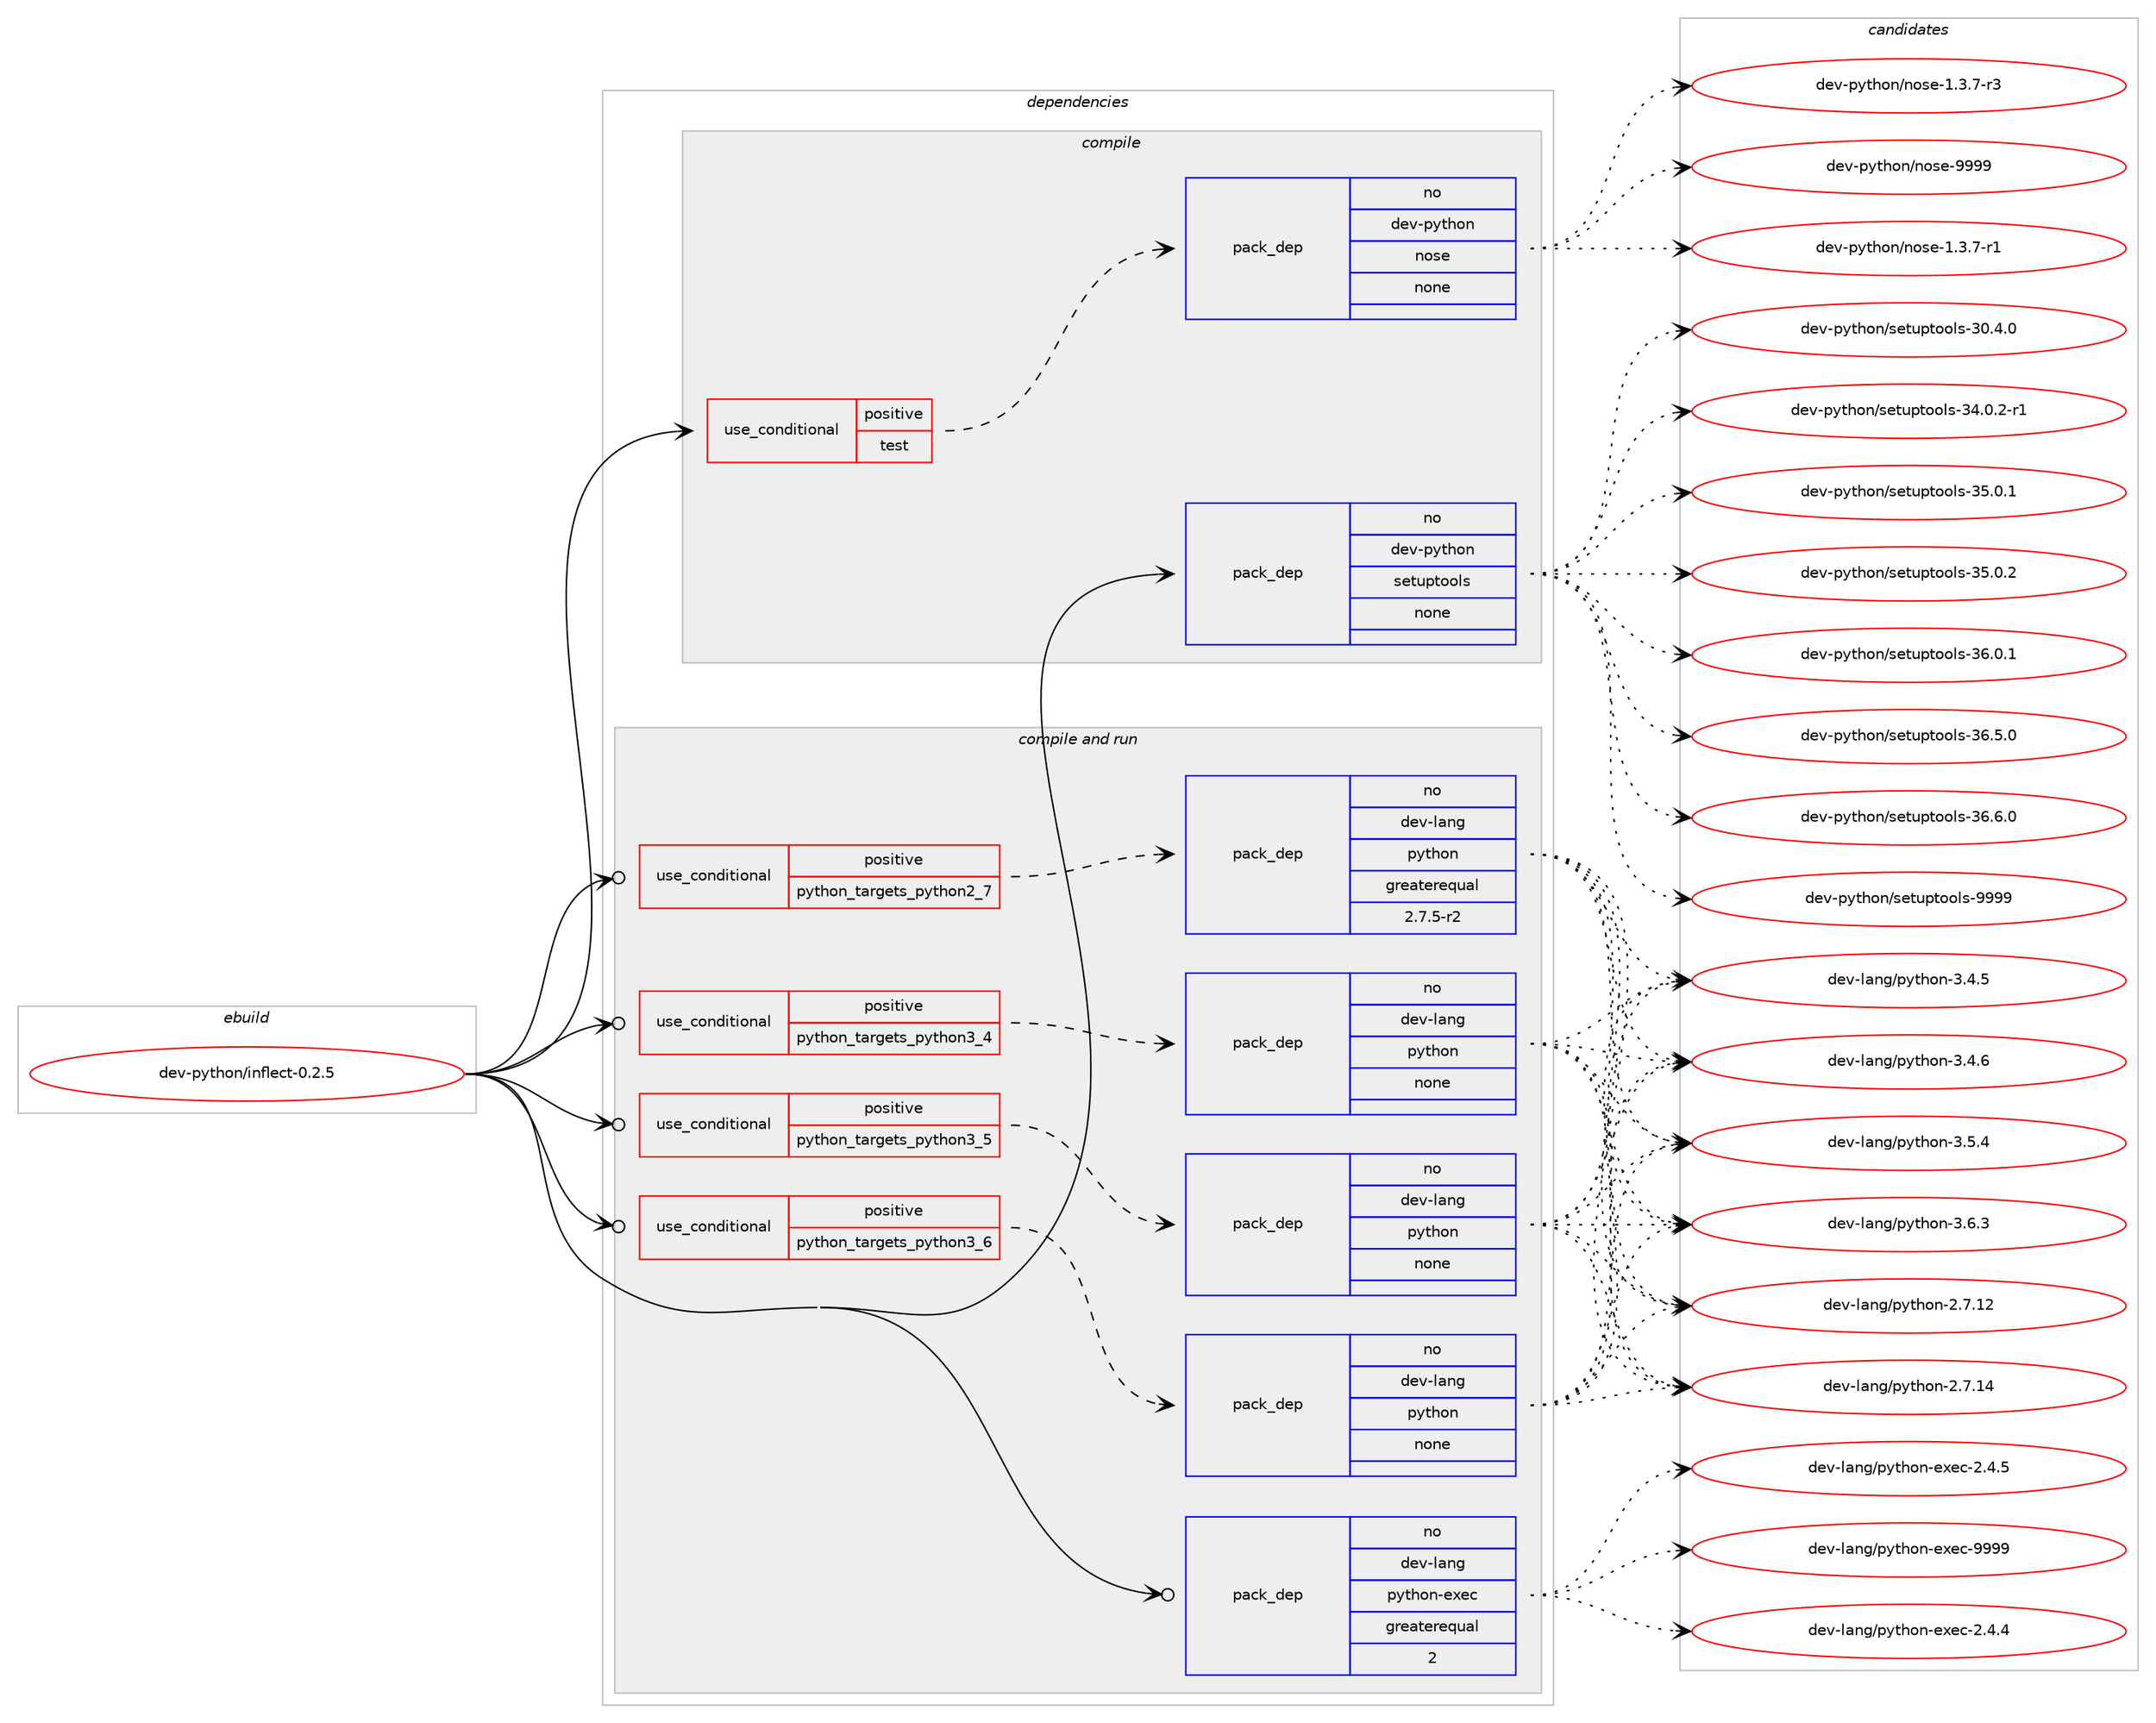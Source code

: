 digraph prolog {

# *************
# Graph options
# *************

newrank=true;
concentrate=true;
compound=true;
graph [rankdir=LR,fontname=Helvetica,fontsize=10,ranksep=1.5];#, ranksep=2.5, nodesep=0.2];
edge  [arrowhead=vee];
node  [fontname=Helvetica,fontsize=10];

# **********
# The ebuild
# **********

subgraph cluster_leftcol {
color=gray;
rank=same;
label=<<i>ebuild</i>>;
id [label="dev-python/inflect-0.2.5", color=red, width=4, href="../dev-python/inflect-0.2.5.svg"];
}

# ****************
# The dependencies
# ****************

subgraph cluster_midcol {
color=gray;
label=<<i>dependencies</i>>;
subgraph cluster_compile {
fillcolor="#eeeeee";
style=filled;
label=<<i>compile</i>>;
subgraph cond33931 {
dependency161211 [label=<<TABLE BORDER="0" CELLBORDER="1" CELLSPACING="0" CELLPADDING="4"><TR><TD ROWSPAN="3" CELLPADDING="10">use_conditional</TD></TR><TR><TD>positive</TD></TR><TR><TD>test</TD></TR></TABLE>>, shape=none, color=red];
subgraph pack123430 {
dependency161212 [label=<<TABLE BORDER="0" CELLBORDER="1" CELLSPACING="0" CELLPADDING="4" WIDTH="220"><TR><TD ROWSPAN="6" CELLPADDING="30">pack_dep</TD></TR><TR><TD WIDTH="110">no</TD></TR><TR><TD>dev-python</TD></TR><TR><TD>nose</TD></TR><TR><TD>none</TD></TR><TR><TD></TD></TR></TABLE>>, shape=none, color=blue];
}
dependency161211:e -> dependency161212:w [weight=20,style="dashed",arrowhead="vee"];
}
id:e -> dependency161211:w [weight=20,style="solid",arrowhead="vee"];
subgraph pack123431 {
dependency161213 [label=<<TABLE BORDER="0" CELLBORDER="1" CELLSPACING="0" CELLPADDING="4" WIDTH="220"><TR><TD ROWSPAN="6" CELLPADDING="30">pack_dep</TD></TR><TR><TD WIDTH="110">no</TD></TR><TR><TD>dev-python</TD></TR><TR><TD>setuptools</TD></TR><TR><TD>none</TD></TR><TR><TD></TD></TR></TABLE>>, shape=none, color=blue];
}
id:e -> dependency161213:w [weight=20,style="solid",arrowhead="vee"];
}
subgraph cluster_compileandrun {
fillcolor="#eeeeee";
style=filled;
label=<<i>compile and run</i>>;
subgraph cond33932 {
dependency161214 [label=<<TABLE BORDER="0" CELLBORDER="1" CELLSPACING="0" CELLPADDING="4"><TR><TD ROWSPAN="3" CELLPADDING="10">use_conditional</TD></TR><TR><TD>positive</TD></TR><TR><TD>python_targets_python2_7</TD></TR></TABLE>>, shape=none, color=red];
subgraph pack123432 {
dependency161215 [label=<<TABLE BORDER="0" CELLBORDER="1" CELLSPACING="0" CELLPADDING="4" WIDTH="220"><TR><TD ROWSPAN="6" CELLPADDING="30">pack_dep</TD></TR><TR><TD WIDTH="110">no</TD></TR><TR><TD>dev-lang</TD></TR><TR><TD>python</TD></TR><TR><TD>greaterequal</TD></TR><TR><TD>2.7.5-r2</TD></TR></TABLE>>, shape=none, color=blue];
}
dependency161214:e -> dependency161215:w [weight=20,style="dashed",arrowhead="vee"];
}
id:e -> dependency161214:w [weight=20,style="solid",arrowhead="odotvee"];
subgraph cond33933 {
dependency161216 [label=<<TABLE BORDER="0" CELLBORDER="1" CELLSPACING="0" CELLPADDING="4"><TR><TD ROWSPAN="3" CELLPADDING="10">use_conditional</TD></TR><TR><TD>positive</TD></TR><TR><TD>python_targets_python3_4</TD></TR></TABLE>>, shape=none, color=red];
subgraph pack123433 {
dependency161217 [label=<<TABLE BORDER="0" CELLBORDER="1" CELLSPACING="0" CELLPADDING="4" WIDTH="220"><TR><TD ROWSPAN="6" CELLPADDING="30">pack_dep</TD></TR><TR><TD WIDTH="110">no</TD></TR><TR><TD>dev-lang</TD></TR><TR><TD>python</TD></TR><TR><TD>none</TD></TR><TR><TD></TD></TR></TABLE>>, shape=none, color=blue];
}
dependency161216:e -> dependency161217:w [weight=20,style="dashed",arrowhead="vee"];
}
id:e -> dependency161216:w [weight=20,style="solid",arrowhead="odotvee"];
subgraph cond33934 {
dependency161218 [label=<<TABLE BORDER="0" CELLBORDER="1" CELLSPACING="0" CELLPADDING="4"><TR><TD ROWSPAN="3" CELLPADDING="10">use_conditional</TD></TR><TR><TD>positive</TD></TR><TR><TD>python_targets_python3_5</TD></TR></TABLE>>, shape=none, color=red];
subgraph pack123434 {
dependency161219 [label=<<TABLE BORDER="0" CELLBORDER="1" CELLSPACING="0" CELLPADDING="4" WIDTH="220"><TR><TD ROWSPAN="6" CELLPADDING="30">pack_dep</TD></TR><TR><TD WIDTH="110">no</TD></TR><TR><TD>dev-lang</TD></TR><TR><TD>python</TD></TR><TR><TD>none</TD></TR><TR><TD></TD></TR></TABLE>>, shape=none, color=blue];
}
dependency161218:e -> dependency161219:w [weight=20,style="dashed",arrowhead="vee"];
}
id:e -> dependency161218:w [weight=20,style="solid",arrowhead="odotvee"];
subgraph cond33935 {
dependency161220 [label=<<TABLE BORDER="0" CELLBORDER="1" CELLSPACING="0" CELLPADDING="4"><TR><TD ROWSPAN="3" CELLPADDING="10">use_conditional</TD></TR><TR><TD>positive</TD></TR><TR><TD>python_targets_python3_6</TD></TR></TABLE>>, shape=none, color=red];
subgraph pack123435 {
dependency161221 [label=<<TABLE BORDER="0" CELLBORDER="1" CELLSPACING="0" CELLPADDING="4" WIDTH="220"><TR><TD ROWSPAN="6" CELLPADDING="30">pack_dep</TD></TR><TR><TD WIDTH="110">no</TD></TR><TR><TD>dev-lang</TD></TR><TR><TD>python</TD></TR><TR><TD>none</TD></TR><TR><TD></TD></TR></TABLE>>, shape=none, color=blue];
}
dependency161220:e -> dependency161221:w [weight=20,style="dashed",arrowhead="vee"];
}
id:e -> dependency161220:w [weight=20,style="solid",arrowhead="odotvee"];
subgraph pack123436 {
dependency161222 [label=<<TABLE BORDER="0" CELLBORDER="1" CELLSPACING="0" CELLPADDING="4" WIDTH="220"><TR><TD ROWSPAN="6" CELLPADDING="30">pack_dep</TD></TR><TR><TD WIDTH="110">no</TD></TR><TR><TD>dev-lang</TD></TR><TR><TD>python-exec</TD></TR><TR><TD>greaterequal</TD></TR><TR><TD>2</TD></TR></TABLE>>, shape=none, color=blue];
}
id:e -> dependency161222:w [weight=20,style="solid",arrowhead="odotvee"];
}
subgraph cluster_run {
fillcolor="#eeeeee";
style=filled;
label=<<i>run</i>>;
}
}

# **************
# The candidates
# **************

subgraph cluster_choices {
rank=same;
color=gray;
label=<<i>candidates</i>>;

subgraph choice123430 {
color=black;
nodesep=1;
choice10010111845112121116104111110471101111151014549465146554511449 [label="dev-python/nose-1.3.7-r1", color=red, width=4,href="../dev-python/nose-1.3.7-r1.svg"];
choice10010111845112121116104111110471101111151014549465146554511451 [label="dev-python/nose-1.3.7-r3", color=red, width=4,href="../dev-python/nose-1.3.7-r3.svg"];
choice10010111845112121116104111110471101111151014557575757 [label="dev-python/nose-9999", color=red, width=4,href="../dev-python/nose-9999.svg"];
dependency161212:e -> choice10010111845112121116104111110471101111151014549465146554511449:w [style=dotted,weight="100"];
dependency161212:e -> choice10010111845112121116104111110471101111151014549465146554511451:w [style=dotted,weight="100"];
dependency161212:e -> choice10010111845112121116104111110471101111151014557575757:w [style=dotted,weight="100"];
}
subgraph choice123431 {
color=black;
nodesep=1;
choice100101118451121211161041111104711510111611711211611111110811545514846524648 [label="dev-python/setuptools-30.4.0", color=red, width=4,href="../dev-python/setuptools-30.4.0.svg"];
choice1001011184511212111610411111047115101116117112116111111108115455152464846504511449 [label="dev-python/setuptools-34.0.2-r1", color=red, width=4,href="../dev-python/setuptools-34.0.2-r1.svg"];
choice100101118451121211161041111104711510111611711211611111110811545515346484649 [label="dev-python/setuptools-35.0.1", color=red, width=4,href="../dev-python/setuptools-35.0.1.svg"];
choice100101118451121211161041111104711510111611711211611111110811545515346484650 [label="dev-python/setuptools-35.0.2", color=red, width=4,href="../dev-python/setuptools-35.0.2.svg"];
choice100101118451121211161041111104711510111611711211611111110811545515446484649 [label="dev-python/setuptools-36.0.1", color=red, width=4,href="../dev-python/setuptools-36.0.1.svg"];
choice100101118451121211161041111104711510111611711211611111110811545515446534648 [label="dev-python/setuptools-36.5.0", color=red, width=4,href="../dev-python/setuptools-36.5.0.svg"];
choice100101118451121211161041111104711510111611711211611111110811545515446544648 [label="dev-python/setuptools-36.6.0", color=red, width=4,href="../dev-python/setuptools-36.6.0.svg"];
choice10010111845112121116104111110471151011161171121161111111081154557575757 [label="dev-python/setuptools-9999", color=red, width=4,href="../dev-python/setuptools-9999.svg"];
dependency161213:e -> choice100101118451121211161041111104711510111611711211611111110811545514846524648:w [style=dotted,weight="100"];
dependency161213:e -> choice1001011184511212111610411111047115101116117112116111111108115455152464846504511449:w [style=dotted,weight="100"];
dependency161213:e -> choice100101118451121211161041111104711510111611711211611111110811545515346484649:w [style=dotted,weight="100"];
dependency161213:e -> choice100101118451121211161041111104711510111611711211611111110811545515346484650:w [style=dotted,weight="100"];
dependency161213:e -> choice100101118451121211161041111104711510111611711211611111110811545515446484649:w [style=dotted,weight="100"];
dependency161213:e -> choice100101118451121211161041111104711510111611711211611111110811545515446534648:w [style=dotted,weight="100"];
dependency161213:e -> choice100101118451121211161041111104711510111611711211611111110811545515446544648:w [style=dotted,weight="100"];
dependency161213:e -> choice10010111845112121116104111110471151011161171121161111111081154557575757:w [style=dotted,weight="100"];
}
subgraph choice123432 {
color=black;
nodesep=1;
choice10010111845108971101034711212111610411111045504655464950 [label="dev-lang/python-2.7.12", color=red, width=4,href="../dev-lang/python-2.7.12.svg"];
choice10010111845108971101034711212111610411111045504655464952 [label="dev-lang/python-2.7.14", color=red, width=4,href="../dev-lang/python-2.7.14.svg"];
choice100101118451089711010347112121116104111110455146524653 [label="dev-lang/python-3.4.5", color=red, width=4,href="../dev-lang/python-3.4.5.svg"];
choice100101118451089711010347112121116104111110455146524654 [label="dev-lang/python-3.4.6", color=red, width=4,href="../dev-lang/python-3.4.6.svg"];
choice100101118451089711010347112121116104111110455146534652 [label="dev-lang/python-3.5.4", color=red, width=4,href="../dev-lang/python-3.5.4.svg"];
choice100101118451089711010347112121116104111110455146544651 [label="dev-lang/python-3.6.3", color=red, width=4,href="../dev-lang/python-3.6.3.svg"];
dependency161215:e -> choice10010111845108971101034711212111610411111045504655464950:w [style=dotted,weight="100"];
dependency161215:e -> choice10010111845108971101034711212111610411111045504655464952:w [style=dotted,weight="100"];
dependency161215:e -> choice100101118451089711010347112121116104111110455146524653:w [style=dotted,weight="100"];
dependency161215:e -> choice100101118451089711010347112121116104111110455146524654:w [style=dotted,weight="100"];
dependency161215:e -> choice100101118451089711010347112121116104111110455146534652:w [style=dotted,weight="100"];
dependency161215:e -> choice100101118451089711010347112121116104111110455146544651:w [style=dotted,weight="100"];
}
subgraph choice123433 {
color=black;
nodesep=1;
choice10010111845108971101034711212111610411111045504655464950 [label="dev-lang/python-2.7.12", color=red, width=4,href="../dev-lang/python-2.7.12.svg"];
choice10010111845108971101034711212111610411111045504655464952 [label="dev-lang/python-2.7.14", color=red, width=4,href="../dev-lang/python-2.7.14.svg"];
choice100101118451089711010347112121116104111110455146524653 [label="dev-lang/python-3.4.5", color=red, width=4,href="../dev-lang/python-3.4.5.svg"];
choice100101118451089711010347112121116104111110455146524654 [label="dev-lang/python-3.4.6", color=red, width=4,href="../dev-lang/python-3.4.6.svg"];
choice100101118451089711010347112121116104111110455146534652 [label="dev-lang/python-3.5.4", color=red, width=4,href="../dev-lang/python-3.5.4.svg"];
choice100101118451089711010347112121116104111110455146544651 [label="dev-lang/python-3.6.3", color=red, width=4,href="../dev-lang/python-3.6.3.svg"];
dependency161217:e -> choice10010111845108971101034711212111610411111045504655464950:w [style=dotted,weight="100"];
dependency161217:e -> choice10010111845108971101034711212111610411111045504655464952:w [style=dotted,weight="100"];
dependency161217:e -> choice100101118451089711010347112121116104111110455146524653:w [style=dotted,weight="100"];
dependency161217:e -> choice100101118451089711010347112121116104111110455146524654:w [style=dotted,weight="100"];
dependency161217:e -> choice100101118451089711010347112121116104111110455146534652:w [style=dotted,weight="100"];
dependency161217:e -> choice100101118451089711010347112121116104111110455146544651:w [style=dotted,weight="100"];
}
subgraph choice123434 {
color=black;
nodesep=1;
choice10010111845108971101034711212111610411111045504655464950 [label="dev-lang/python-2.7.12", color=red, width=4,href="../dev-lang/python-2.7.12.svg"];
choice10010111845108971101034711212111610411111045504655464952 [label="dev-lang/python-2.7.14", color=red, width=4,href="../dev-lang/python-2.7.14.svg"];
choice100101118451089711010347112121116104111110455146524653 [label="dev-lang/python-3.4.5", color=red, width=4,href="../dev-lang/python-3.4.5.svg"];
choice100101118451089711010347112121116104111110455146524654 [label="dev-lang/python-3.4.6", color=red, width=4,href="../dev-lang/python-3.4.6.svg"];
choice100101118451089711010347112121116104111110455146534652 [label="dev-lang/python-3.5.4", color=red, width=4,href="../dev-lang/python-3.5.4.svg"];
choice100101118451089711010347112121116104111110455146544651 [label="dev-lang/python-3.6.3", color=red, width=4,href="../dev-lang/python-3.6.3.svg"];
dependency161219:e -> choice10010111845108971101034711212111610411111045504655464950:w [style=dotted,weight="100"];
dependency161219:e -> choice10010111845108971101034711212111610411111045504655464952:w [style=dotted,weight="100"];
dependency161219:e -> choice100101118451089711010347112121116104111110455146524653:w [style=dotted,weight="100"];
dependency161219:e -> choice100101118451089711010347112121116104111110455146524654:w [style=dotted,weight="100"];
dependency161219:e -> choice100101118451089711010347112121116104111110455146534652:w [style=dotted,weight="100"];
dependency161219:e -> choice100101118451089711010347112121116104111110455146544651:w [style=dotted,weight="100"];
}
subgraph choice123435 {
color=black;
nodesep=1;
choice10010111845108971101034711212111610411111045504655464950 [label="dev-lang/python-2.7.12", color=red, width=4,href="../dev-lang/python-2.7.12.svg"];
choice10010111845108971101034711212111610411111045504655464952 [label="dev-lang/python-2.7.14", color=red, width=4,href="../dev-lang/python-2.7.14.svg"];
choice100101118451089711010347112121116104111110455146524653 [label="dev-lang/python-3.4.5", color=red, width=4,href="../dev-lang/python-3.4.5.svg"];
choice100101118451089711010347112121116104111110455146524654 [label="dev-lang/python-3.4.6", color=red, width=4,href="../dev-lang/python-3.4.6.svg"];
choice100101118451089711010347112121116104111110455146534652 [label="dev-lang/python-3.5.4", color=red, width=4,href="../dev-lang/python-3.5.4.svg"];
choice100101118451089711010347112121116104111110455146544651 [label="dev-lang/python-3.6.3", color=red, width=4,href="../dev-lang/python-3.6.3.svg"];
dependency161221:e -> choice10010111845108971101034711212111610411111045504655464950:w [style=dotted,weight="100"];
dependency161221:e -> choice10010111845108971101034711212111610411111045504655464952:w [style=dotted,weight="100"];
dependency161221:e -> choice100101118451089711010347112121116104111110455146524653:w [style=dotted,weight="100"];
dependency161221:e -> choice100101118451089711010347112121116104111110455146524654:w [style=dotted,weight="100"];
dependency161221:e -> choice100101118451089711010347112121116104111110455146534652:w [style=dotted,weight="100"];
dependency161221:e -> choice100101118451089711010347112121116104111110455146544651:w [style=dotted,weight="100"];
}
subgraph choice123436 {
color=black;
nodesep=1;
choice1001011184510897110103471121211161041111104510112010199455046524652 [label="dev-lang/python-exec-2.4.4", color=red, width=4,href="../dev-lang/python-exec-2.4.4.svg"];
choice1001011184510897110103471121211161041111104510112010199455046524653 [label="dev-lang/python-exec-2.4.5", color=red, width=4,href="../dev-lang/python-exec-2.4.5.svg"];
choice10010111845108971101034711212111610411111045101120101994557575757 [label="dev-lang/python-exec-9999", color=red, width=4,href="../dev-lang/python-exec-9999.svg"];
dependency161222:e -> choice1001011184510897110103471121211161041111104510112010199455046524652:w [style=dotted,weight="100"];
dependency161222:e -> choice1001011184510897110103471121211161041111104510112010199455046524653:w [style=dotted,weight="100"];
dependency161222:e -> choice10010111845108971101034711212111610411111045101120101994557575757:w [style=dotted,weight="100"];
}
}

}
